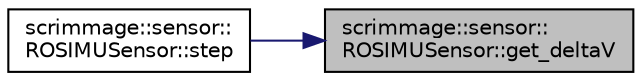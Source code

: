 digraph "scrimmage::sensor::ROSIMUSensor::get_deltaV"
{
 // LATEX_PDF_SIZE
  edge [fontname="Helvetica",fontsize="10",labelfontname="Helvetica",labelfontsize="10"];
  node [fontname="Helvetica",fontsize="10",shape=record];
  rankdir="RL";
  Node1 [label="scrimmage::sensor::\lROSIMUSensor::get_deltaV",height=0.2,width=0.4,color="black", fillcolor="grey75", style="filled", fontcolor="black",tooltip=" "];
  Node1 -> Node2 [dir="back",color="midnightblue",fontsize="10",style="solid",fontname="Helvetica"];
  Node2 [label="scrimmage::sensor::\lROSIMUSensor::step",height=0.2,width=0.4,color="black", fillcolor="white", style="filled",URL="$classscrimmage_1_1sensor_1_1ROSIMUSensor.html#ad14d2df58a1b97718562d77a3fd0b450",tooltip=" "];
}
